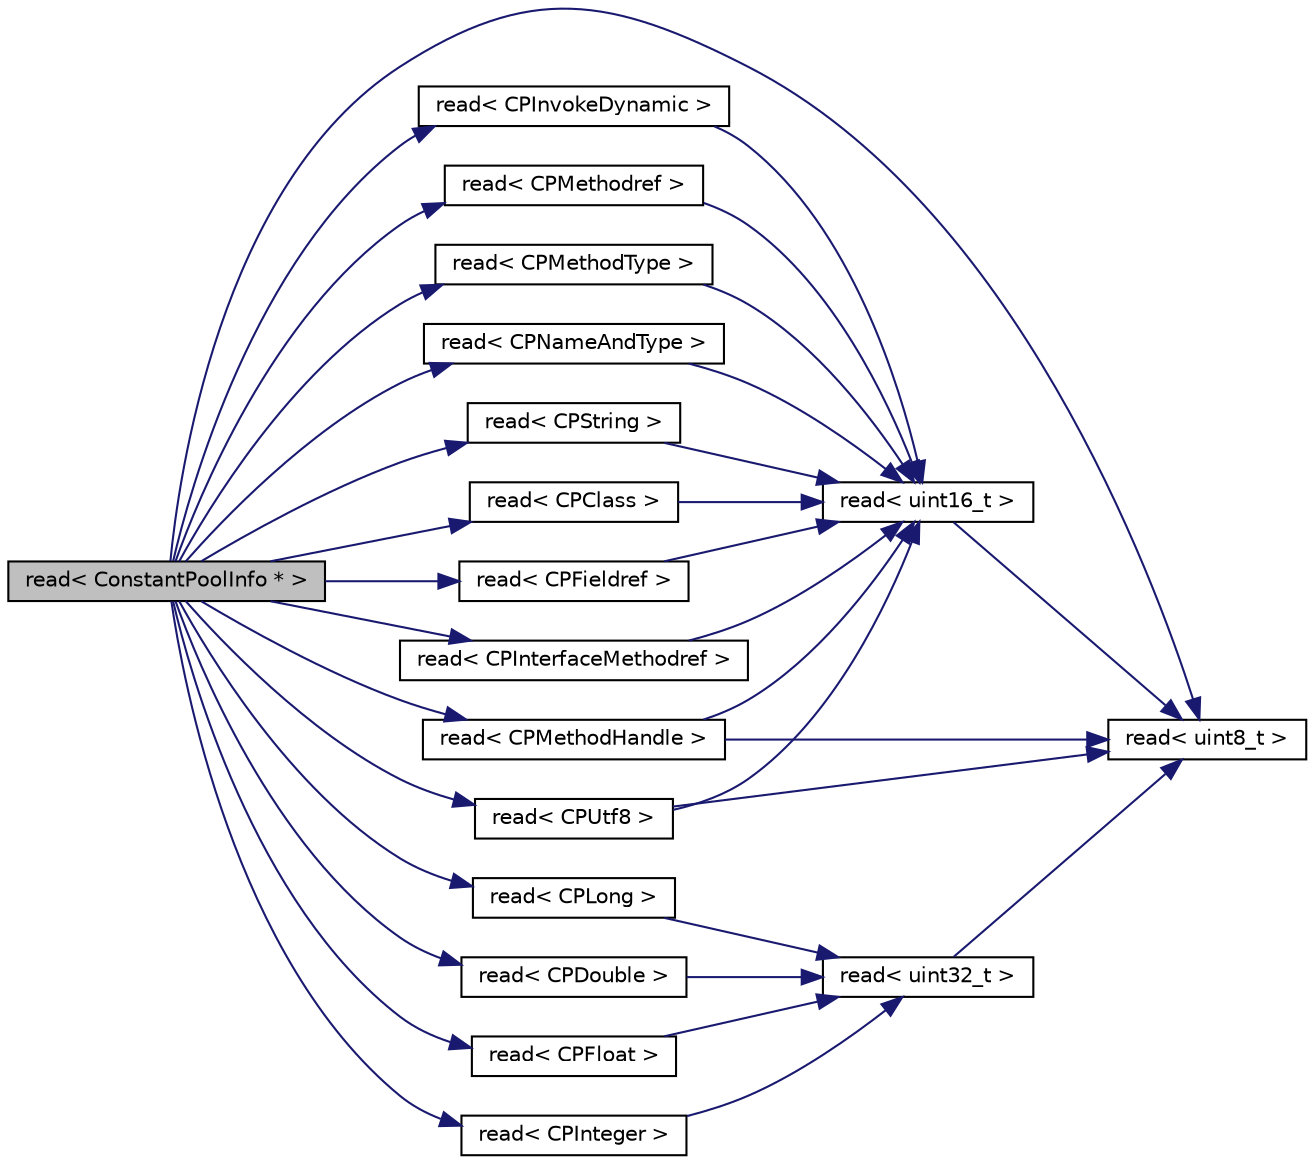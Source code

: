 digraph "read&lt; ConstantPoolInfo * &gt;"
{
 // LATEX_PDF_SIZE
  edge [fontname="Helvetica",fontsize="10",labelfontname="Helvetica",labelfontsize="10"];
  node [fontname="Helvetica",fontsize="10",shape=record];
  rankdir="LR";
  Node1 [label="read\< ConstantPoolInfo * \>",height=0.2,width=0.4,color="black", fillcolor="grey75", style="filled", fontcolor="black",tooltip=" "];
  Node1 -> Node2 [color="midnightblue",fontsize="10",style="solid",fontname="Helvetica"];
  Node2 [label="read\< CPClass \>",height=0.2,width=0.4,color="black", fillcolor="white", style="filled",URL="$_tipos_8cpp.html#a894499df7cc940f3b4d6bbc1b727f043",tooltip=" "];
  Node2 -> Node3 [color="midnightblue",fontsize="10",style="solid",fontname="Helvetica"];
  Node3 [label="read\< uint16_t \>",height=0.2,width=0.4,color="black", fillcolor="white", style="filled",URL="$_tipos_8cpp.html#acb337e0b996b7eb4f83d197c9b1a12f9",tooltip=" "];
  Node3 -> Node4 [color="midnightblue",fontsize="10",style="solid",fontname="Helvetica"];
  Node4 [label="read\< uint8_t \>",height=0.2,width=0.4,color="black", fillcolor="white", style="filled",URL="$_tipos_8cpp.html#a84a58ce8de91bb008e62bd8d7576bcf9",tooltip=" "];
  Node1 -> Node5 [color="midnightblue",fontsize="10",style="solid",fontname="Helvetica"];
  Node5 [label="read\< CPDouble \>",height=0.2,width=0.4,color="black", fillcolor="white", style="filled",URL="$_tipos_8cpp.html#a76eb736a0e337a75e6db5b4ac9b12f20",tooltip=" "];
  Node5 -> Node6 [color="midnightblue",fontsize="10",style="solid",fontname="Helvetica"];
  Node6 [label="read\< uint32_t \>",height=0.2,width=0.4,color="black", fillcolor="white", style="filled",URL="$_tipos_8cpp.html#ae516ebe405aedf431427028480752c0b",tooltip=" "];
  Node6 -> Node4 [color="midnightblue",fontsize="10",style="solid",fontname="Helvetica"];
  Node1 -> Node7 [color="midnightblue",fontsize="10",style="solid",fontname="Helvetica"];
  Node7 [label="read\< CPFieldref \>",height=0.2,width=0.4,color="black", fillcolor="white", style="filled",URL="$_tipos_8cpp.html#aacff615cadaf3b7eb1d8a57bd3f0e07d",tooltip=" "];
  Node7 -> Node3 [color="midnightblue",fontsize="10",style="solid",fontname="Helvetica"];
  Node1 -> Node8 [color="midnightblue",fontsize="10",style="solid",fontname="Helvetica"];
  Node8 [label="read\< CPFloat \>",height=0.2,width=0.4,color="black", fillcolor="white", style="filled",URL="$_tipos_8cpp.html#abc3774e2dcf024dac73355c4f0c9519d",tooltip=" "];
  Node8 -> Node6 [color="midnightblue",fontsize="10",style="solid",fontname="Helvetica"];
  Node1 -> Node9 [color="midnightblue",fontsize="10",style="solid",fontname="Helvetica"];
  Node9 [label="read\< CPInteger \>",height=0.2,width=0.4,color="black", fillcolor="white", style="filled",URL="$_tipos_8cpp.html#ac69aa78f8c49bd654be9e898a748eaab",tooltip=" "];
  Node9 -> Node6 [color="midnightblue",fontsize="10",style="solid",fontname="Helvetica"];
  Node1 -> Node10 [color="midnightblue",fontsize="10",style="solid",fontname="Helvetica"];
  Node10 [label="read\< CPInterfaceMethodref \>",height=0.2,width=0.4,color="black", fillcolor="white", style="filled",URL="$_tipos_8cpp.html#a2a16158434135070eb26957637b48baa",tooltip=" "];
  Node10 -> Node3 [color="midnightblue",fontsize="10",style="solid",fontname="Helvetica"];
  Node1 -> Node11 [color="midnightblue",fontsize="10",style="solid",fontname="Helvetica"];
  Node11 [label="read\< CPInvokeDynamic \>",height=0.2,width=0.4,color="black", fillcolor="white", style="filled",URL="$_tipos_8cpp.html#a32183838ed3a43e61f8d01dc41940890",tooltip=" "];
  Node11 -> Node3 [color="midnightblue",fontsize="10",style="solid",fontname="Helvetica"];
  Node1 -> Node12 [color="midnightblue",fontsize="10",style="solid",fontname="Helvetica"];
  Node12 [label="read\< CPLong \>",height=0.2,width=0.4,color="black", fillcolor="white", style="filled",URL="$_tipos_8cpp.html#a08919c9101c2a6d4116e52662a8c3094",tooltip=" "];
  Node12 -> Node6 [color="midnightblue",fontsize="10",style="solid",fontname="Helvetica"];
  Node1 -> Node13 [color="midnightblue",fontsize="10",style="solid",fontname="Helvetica"];
  Node13 [label="read\< CPMethodHandle \>",height=0.2,width=0.4,color="black", fillcolor="white", style="filled",URL="$_tipos_8cpp.html#a86d8aed4f5292fc0d64b016466d4034c",tooltip=" "];
  Node13 -> Node3 [color="midnightblue",fontsize="10",style="solid",fontname="Helvetica"];
  Node13 -> Node4 [color="midnightblue",fontsize="10",style="solid",fontname="Helvetica"];
  Node1 -> Node14 [color="midnightblue",fontsize="10",style="solid",fontname="Helvetica"];
  Node14 [label="read\< CPMethodref \>",height=0.2,width=0.4,color="black", fillcolor="white", style="filled",URL="$_tipos_8cpp.html#a606cf237b938cea3bfef5be958e12f72",tooltip=" "];
  Node14 -> Node3 [color="midnightblue",fontsize="10",style="solid",fontname="Helvetica"];
  Node1 -> Node15 [color="midnightblue",fontsize="10",style="solid",fontname="Helvetica"];
  Node15 [label="read\< CPMethodType \>",height=0.2,width=0.4,color="black", fillcolor="white", style="filled",URL="$_tipos_8cpp.html#a45991bdfbd70eb9dbad1da90bcf6b184",tooltip=" "];
  Node15 -> Node3 [color="midnightblue",fontsize="10",style="solid",fontname="Helvetica"];
  Node1 -> Node16 [color="midnightblue",fontsize="10",style="solid",fontname="Helvetica"];
  Node16 [label="read\< CPNameAndType \>",height=0.2,width=0.4,color="black", fillcolor="white", style="filled",URL="$_tipos_8cpp.html#a2d8c2bb663df696204834c6b7b98edd5",tooltip=" "];
  Node16 -> Node3 [color="midnightblue",fontsize="10",style="solid",fontname="Helvetica"];
  Node1 -> Node17 [color="midnightblue",fontsize="10",style="solid",fontname="Helvetica"];
  Node17 [label="read\< CPString \>",height=0.2,width=0.4,color="black", fillcolor="white", style="filled",URL="$_tipos_8cpp.html#a705e0e1fbd1153df7aaf96c65b90ed32",tooltip=" "];
  Node17 -> Node3 [color="midnightblue",fontsize="10",style="solid",fontname="Helvetica"];
  Node1 -> Node18 [color="midnightblue",fontsize="10",style="solid",fontname="Helvetica"];
  Node18 [label="read\< CPUtf8 \>",height=0.2,width=0.4,color="black", fillcolor="white", style="filled",URL="$_tipos_8cpp.html#a5ec22caf1feca08be5d198edc72618e7",tooltip=" "];
  Node18 -> Node3 [color="midnightblue",fontsize="10",style="solid",fontname="Helvetica"];
  Node18 -> Node4 [color="midnightblue",fontsize="10",style="solid",fontname="Helvetica"];
  Node1 -> Node4 [color="midnightblue",fontsize="10",style="solid",fontname="Helvetica"];
}
